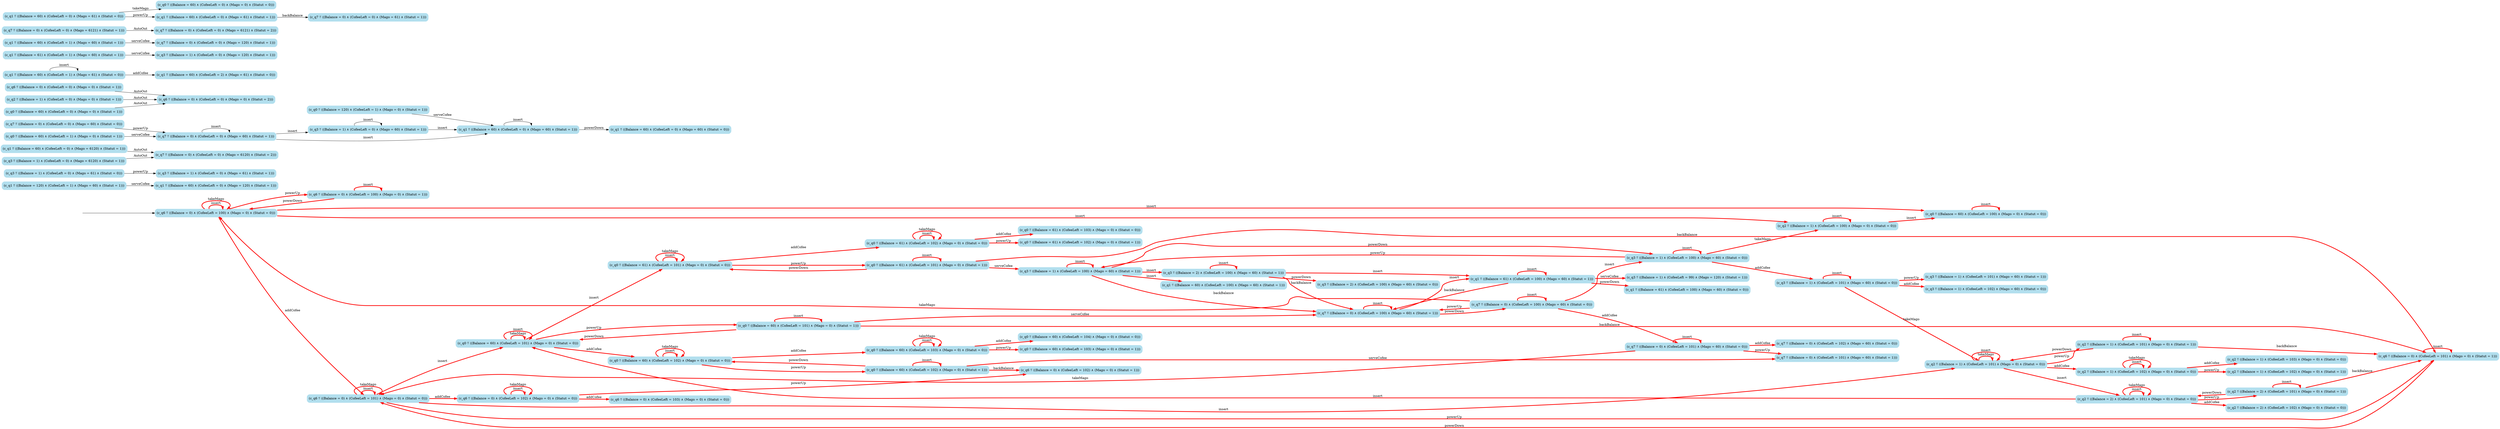 digraph G {

	rankdir = LR;

	start_c_q6_248[style=invisible];

	node[shape=box, style="rounded, filled", color=lightblue2];

	c_q1_44[label="(c_q1 ≝ ((Balance = 120) ∧ (CofeeLeft = 1) ∧ (Mago = 60) ∧ (Statut = 1)))"];
	c_q2_218[label="(c_q2 ≝ ((Balance = 1) ∧ (CofeeLeft = 101) ∧ (Mago = 0) ∧ (Statut = 1)))"];
	c_q2_159[label="(c_q2 ≝ ((Balance = 1) ∧ (CofeeLeft = 103) ∧ (Mago = 0) ∧ (Statut = 0)))"];
	c_q2_151[label="(c_q2 ≝ ((Balance = 2) ∧ (CofeeLeft = 101) ∧ (Mago = 0) ∧ (Statut = 1)))"];
	c_q3_164[label="(c_q3 ≝ ((Balance = 2) ∧ (CofeeLeft = 100) ∧ (Mago = 60) ∧ (Statut = 1)))"];
	c_q3_74[label="(c_q3 ≝ ((Balance = 1) ∧ (CofeeLeft = 0) ∧ (Mago = 61) ∧ (Statut = 0)))"];
	c_q3_176[label="(c_q3 ≝ ((Balance = 1) ∧ (CofeeLeft = 101) ∧ (Mago = 60) ∧ (Statut = 0)))"];
	c_q2_252[label="(c_q2 ≝ ((Balance = 1) ∧ (CofeeLeft = 100) ∧ (Mago = 0) ∧ (Statut = 0)))"];
	c_q6_235[label="(c_q6 ≝ ((Balance = 0) ∧ (CofeeLeft = 102) ∧ (Mago = 0) ∧ (Statut = 1)))"];
	c_q0_253[label="(c_q0 ≝ ((Balance = 60) ∧ (CofeeLeft = 100) ∧ (Mago = 0) ∧ (Statut = 0)))"];
	c_q7_85[label="(c_q7 ≝ ((Balance = 0) ∧ (CofeeLeft = 0) ∧ (Mago = 6120) ∧ (Statut = 2)))"];
	c_q7_262[label="(c_q7 ≝ ((Balance = 0) ∧ (CofeeLeft = 0) ∧ (Mago = 60) ∧ (Statut = 1)))"];
	c_q7_233[label="(c_q7 ≝ ((Balance = 0) ∧ (CofeeLeft = 101) ∧ (Mago = 60) ∧ (Statut = 1)))"];
	c_q6_6[label="(c_q6 ≝ ((Balance = 0) ∧ (CofeeLeft = 0) ∧ (Mago = 0) ∧ (Statut = 1)))"];
	c_q3_170[label="(c_q3 ≝ ((Balance = 1) ∧ (CofeeLeft = 100) ∧ (Mago = 60) ∧ (Statut = 0)))"];
	c_q2_148[label="(c_q2 ≝ ((Balance = 2) ∧ (CofeeLeft = 101) ∧ (Mago = 0) ∧ (Statut = 0)))"];
	c_q0_242[label="(c_q0 ≝ ((Balance = 60) ∧ (CofeeLeft = 103) ∧ (Mago = 0) ∧ (Statut = 0)))"];
	c_q1_43[label="(c_q1 ≝ ((Balance = 60) ∧ (CofeeLeft = 2) ∧ (Mago = 61) ∧ (Statut = 0)))"];
	c_q1_257[label="(c_q1 ≝ ((Balance = 60) ∧ (CofeeLeft = 100) ∧ (Mago = 60) ∧ (Statut = 1)))"];
	c_q0_129[label="(c_q0 ≝ ((Balance = 61) ∧ (CofeeLeft = 101) ∧ (Mago = 0) ∧ (Statut = 1)))"];
	c_q1_50[label="(c_q1 ≝ ((Balance = 60) ∧ (CofeeLeft = 0) ∧ (Mago = 6120) ∧ (Statut = 1)))"];
	c_q1_48[label="(c_q1 ≝ ((Balance = 61) ∧ (CofeeLeft = 1) ∧ (Mago = 60) ∧ (Statut = 1)))"];
	c_q3_49[label="(c_q3 ≝ ((Balance = 1) ∧ (CofeeLeft = 0) ∧ (Mago = 120) ∧ (Statut = 1)))"];
	c_q2_68[label="(c_q2 ≝ ((Balance = 1) ∧ (CofeeLeft = 0) ∧ (Mago = 0) ∧ (Statut = 1)))"];
	c_q0_239[label="(c_q0 ≝ ((Balance = 60) ∧ (CofeeLeft = 103) ∧ (Mago = 0) ∧ (Statut = 1)))"];
	c_q6_105[label="(c_q6 ≝ ((Balance = 0) ∧ (CofeeLeft = 100) ∧ (Mago = 0) ∧ (Statut = 1)))"];
	c_q0_231[label="(c_q0 ≝ ((Balance = 60) ∧ (CofeeLeft = 102) ∧ (Mago = 0) ∧ (Statut = 0)))"];
	c_q0_26[label="(c_q0 ≝ ((Balance = 120) ∧ (CofeeLeft = 1) ∧ (Mago = 0) ∧ (Statut = 1)))"];
	c_q2_149[label="(c_q2 ≝ ((Balance = 2) ∧ (CofeeLeft = 102) ∧ (Mago = 0) ∧ (Statut = 0)))"];
	c_q7_196[label="(c_q7 ≝ ((Balance = 0) ∧ (CofeeLeft = 101) ∧ (Mago = 60) ∧ (Statut = 0)))"];
	c_q7_53[label="(c_q7 ≝ ((Balance = 0) ∧ (CofeeLeft = 0) ∧ (Mago = 120) ∧ (Statut = 1)))"];
	c_q7_90[label="(c_q7 ≝ ((Balance = 0) ∧ (CofeeLeft = 0) ∧ (Mago = 60) ∧ (Statut = 0)))"];
	c_q6_69[label="(c_q6 ≝ ((Balance = 0) ∧ (CofeeLeft = 0) ∧ (Mago = 0) ∧ (Statut = 2)))"];
	c_q6_205[label="(c_q6 ≝ ((Balance = 0) ∧ (CofeeLeft = 103) ∧ (Mago = 0) ∧ (Statut = 0)))"];
	c_q3_84[label="(c_q3 ≝ ((Balance = 1) ∧ (CofeeLeft = 0) ∧ (Mago = 6120) ∧ (Statut = 1)))"];
	c_q0_209[label="(c_q0 ≝ ((Balance = 60) ∧ (CofeeLeft = 101) ∧ (Mago = 0) ∧ (Statut = 0)))"];
	c_q3_256[label="(c_q3 ≝ ((Balance = 1) ∧ (CofeeLeft = 100) ∧ (Mago = 60) ∧ (Statut = 1)))"];
	c_q7_211[label="(c_q7 ≝ ((Balance = 0) ∧ (CofeeLeft = 100) ∧ (Mago = 60) ∧ (Statut = 1)))"];
	c_q0_243[label="(c_q0 ≝ ((Balance = 60) ∧ (CofeeLeft = 104) ∧ (Mago = 0) ∧ (Statut = 0)))"];
	c_q6_219[label="(c_q6 ≝ ((Balance = 0) ∧ (CofeeLeft = 101) ∧ (Mago = 0) ∧ (Statut = 1)))"];
	c_q1_52[label="(c_q1 ≝ ((Balance = 60) ∧ (CofeeLeft = 1) ∧ (Mago = 60) ∧ (Statut = 1)))"];
	c_q0_234[label="(c_q0 ≝ ((Balance = 60) ∧ (CofeeLeft = 102) ∧ (Mago = 0) ∧ (Statut = 1)))"];
	c_q1_181[label="(c_q1 ≝ ((Balance = 61) ∧ (CofeeLeft = 100) ∧ (Mago = 60) ∧ (Statut = 0)))"];
	c_q3_177[label="(c_q3 ≝ ((Balance = 1) ∧ (CofeeLeft = 102) ∧ (Mago = 60) ∧ (Statut = 0)))"];
	c_q7_94[label="(c_q7 ≝ ((Balance = 0) ∧ (CofeeLeft = 0) ∧ (Mago = 6121) ∧ (Statut = 1)))"];
	c_q7_55[label="(c_q7 ≝ ((Balance = 0) ∧ (CofeeLeft = 0) ∧ (Mago = 61) ∧ (Statut = 1)))"];
	c_q0_126[label="(c_q0 ≝ ((Balance = 61) ∧ (CofeeLeft = 101) ∧ (Mago = 0) ∧ (Statut = 0)))"];
	c_q1_41[label="(c_q1 ≝ ((Balance = 60) ∧ (CofeeLeft = 0) ∧ (Mago = 60) ∧ (Statut = 0)))"];
	c_q6_248[label="(c_q6 ≝ ((Balance = 0) ∧ (CofeeLeft = 100) ∧ (Mago = 0) ∧ (Statut = 0)))"];
	c_q2_155[label="(c_q2 ≝ ((Balance = 1) ∧ (CofeeLeft = 102) ∧ (Mago = 0) ∧ (Statut = 1)))"];
	c_q0_47[label="(c_q0 ≝ ((Balance = 60) ∧ (CofeeLeft = 0) ∧ (Mago = 0) ∧ (Statut = 0)))"];
	c_q3_267[label="(c_q3 ≝ ((Balance = 1) ∧ (CofeeLeft = 0) ∧ (Mago = 60) ∧ (Statut = 1)))"];
	c_q7_197[label="(c_q7 ≝ ((Balance = 0) ∧ (CofeeLeft = 102) ∧ (Mago = 60) ∧ (Statut = 0)))"];
	c_q1_46[label="(c_q1 ≝ ((Balance = 60) ∧ (CofeeLeft = 0) ∧ (Mago = 61) ∧ (Statut = 0)))"];
	c_q3_183[label="(c_q3 ≝ ((Balance = 1) ∧ (CofeeLeft = 99) ∧ (Mago = 120) ∧ (Statut = 1)))"];
	c_q0_223[label="(c_q0 ≝ ((Balance = 61) ∧ (CofeeLeft = 102) ∧ (Mago = 0) ∧ (Statut = 1)))"];
	c_q2_217[label="(c_q2 ≝ ((Balance = 1) ∧ (CofeeLeft = 101) ∧ (Mago = 0) ∧ (Statut = 0)))"];
	c_q0_34[label="(c_q0 ≝ ((Balance = 60) ∧ (CofeeLeft = 1) ∧ (Mago = 0) ∧ (Statut = 1)))"];
	c_q6_143[label="(c_q6 ≝ ((Balance = 0) ∧ (CofeeLeft = 101) ∧ (Mago = 0) ∧ (Statut = 0)))"];
	c_q1_184[label="(c_q1 ≝ ((Balance = 61) ∧ (CofeeLeft = 100) ∧ (Mago = 60) ∧ (Statut = 1)))"];
	c_q7_190[label="(c_q7 ≝ ((Balance = 0) ∧ (CofeeLeft = 100) ∧ (Mago = 60) ∧ (Statut = 0)))"];
	c_q0_212[label="(c_q0 ≝ ((Balance = 60) ∧ (CofeeLeft = 101) ∧ (Mago = 0) ∧ (Statut = 1)))"];
	c_q3_163[label="(c_q3 ≝ ((Balance = 2) ∧ (CofeeLeft = 100) ∧ (Mago = 60) ∧ (Statut = 0)))"];
	c_q7_95[label="(c_q7 ≝ ((Balance = 0) ∧ (CofeeLeft = 0) ∧ (Mago = 6121) ∧ (Statut = 2)))"];
	c_q3_175[label="(c_q3 ≝ ((Balance = 1) ∧ (CofeeLeft = 101) ∧ (Mago = 60) ∧ (Statut = 1)))"];
	c_q3_75[label="(c_q3 ≝ ((Balance = 1) ∧ (CofeeLeft = 0) ∧ (Mago = 61) ∧ (Statut = 1)))"];
	c_q0_227[label="(c_q0 ≝ ((Balance = 61) ∧ (CofeeLeft = 103) ∧ (Mago = 0) ∧ (Statut = 0)))"];
	c_q1_265[label="(c_q1 ≝ ((Balance = 60) ∧ (CofeeLeft = 0) ∧ (Mago = 60) ∧ (Statut = 1)))"];
	c_q0_30[label="(c_q0 ≝ ((Balance = 60) ∧ (CofeeLeft = 0) ∧ (Mago = 0) ∧ (Statut = 1)))"];
	c_q2_158[label="(c_q2 ≝ ((Balance = 1) ∧ (CofeeLeft = 102) ∧ (Mago = 0) ∧ (Statut = 0)))"];
	c_q1_42[label="(c_q1 ≝ ((Balance = 60) ∧ (CofeeLeft = 1) ∧ (Mago = 61) ∧ (Statut = 0)))"];
	c_q6_204[label="(c_q6 ≝ ((Balance = 0) ∧ (CofeeLeft = 102) ∧ (Mago = 0) ∧ (Statut = 0)))"];
	c_q1_45[label="(c_q1 ≝ ((Balance = 60) ∧ (CofeeLeft = 0) ∧ (Mago = 120) ∧ (Statut = 1)))"];
	c_q1_54[label="(c_q1 ≝ ((Balance = 60) ∧ (CofeeLeft = 0) ∧ (Mago = 61) ∧ (Statut = 1)))"];
	c_q0_226[label="(c_q0 ≝ ((Balance = 61) ∧ (CofeeLeft = 102) ∧ (Mago = 0) ∧ (Statut = 0)))"];

	start_c_q6_248 -> c_q6_248;
	c_q6_248 -> c_q6_248[label="insert", penwidth=3, color=red];
	c_q6_248 -> c_q6_105[label="powerUp", penwidth=3, color=red];
	c_q6_105 -> c_q6_248[label="powerDown", penwidth=3, color=red];
	c_q6_6 -> c_q6_69[label="AutoOut"];
	c_q6_248 -> c_q6_248[label="takeMago", penwidth=3, color=red];
	c_q6_248 -> c_q6_143[label="addCofee", penwidth=3, color=red];
	c_q6_143 -> c_q0_209[label="insert", penwidth=3, color=red];
	c_q6_143 -> c_q2_217[label="insert", penwidth=3, color=red];
	c_q0_209 -> c_q0_126[label="insert", penwidth=3, color=red];
	c_q0_126 -> c_q0_129[label="powerUp", penwidth=3, color=red];
	c_q0_129 -> c_q0_126[label="powerDown", penwidth=3, color=red];
	c_q0_209 -> c_q0_209[label="takeMago", penwidth=3, color=red];
	c_q0_209 -> c_q0_231[label="addCofee", penwidth=3, color=red];
	c_q0_26 -> c_q1_265[label="serveCofee"];
	c_q0_129 -> c_q3_256[label="serveCofee", penwidth=3, color=red];
	c_q0_30 -> c_q6_69[label="AutoOut"];
	c_q0_129 -> c_q6_219[label="backBalance", penwidth=3, color=red];
	c_q0_34 -> c_q7_262[label="serveCofee"];
	c_q1_42 -> c_q1_42[label="insert"];
	c_q1_46 -> c_q1_54[label="powerUp"];
	c_q1_265 -> c_q1_41[label="powerDown"];
	c_q1_42 -> c_q1_43[label="addCofee"];
	c_q1_44 -> c_q1_45[label="serveCofee"];
	c_q1_46 -> c_q0_47[label="takeMago"];
	c_q1_48 -> c_q3_49[label="serveCofee"];
	c_q1_50 -> c_q7_85[label="AutoOut"];
	c_q1_52 -> c_q7_53[label="serveCofee"];
	c_q1_54 -> c_q7_55[label="backBalance"];
	c_q2_217 -> c_q2_148[label="insert", penwidth=3, color=red];
	c_q2_148 -> c_q2_151[label="powerUp", penwidth=3, color=red];
	c_q2_151 -> c_q2_148[label="powerDown", penwidth=3, color=red];
	c_q2_217 -> c_q2_217[label="takeMago", penwidth=3, color=red];
	c_q2_217 -> c_q2_158[label="addCofee", penwidth=3, color=red];
	c_q2_148 -> c_q0_209[label="insert", penwidth=3, color=red];
	c_q2_68 -> c_q6_69[label="AutoOut"];
	c_q2_151 -> c_q6_219[label="backBalance", penwidth=3, color=red];
	c_q3_256 -> c_q3_164[label="insert", penwidth=3, color=red];
	c_q3_74 -> c_q3_75[label="powerUp"];
	c_q3_256 -> c_q3_170[label="powerDown", penwidth=3, color=red];
	c_q3_170 -> c_q3_176[label="addCofee", penwidth=3, color=red];
	c_q3_164 -> c_q1_184[label="insert", penwidth=3, color=red];
	c_q3_176 -> c_q2_217[label="takeMago", penwidth=3, color=red];
	c_q3_84 -> c_q7_85[label="AutoOut"];
	c_q3_256 -> c_q7_211[label="backBalance", penwidth=3, color=red];
	c_q7_211 -> c_q7_211[label="insert", penwidth=3, color=red];
	c_q7_90 -> c_q7_262[label="powerUp"];
	c_q7_211 -> c_q7_190[label="powerDown", penwidth=3, color=red];
	c_q7_94 -> c_q7_95[label="AutoOut"];
	c_q7_190 -> c_q7_196[label="addCofee", penwidth=3, color=red];
	c_q7_211 -> c_q1_184[label="insert", penwidth=3, color=red];
	c_q7_190 -> c_q3_170[label="insert", penwidth=3, color=red];
	c_q7_196 -> c_q6_143[label="takeMago", penwidth=3, color=red];
	c_q6_105 -> c_q6_105[label="insert", penwidth=3, color=red];
	c_q6_143 -> c_q6_143[label="insert", penwidth=3, color=red];
	c_q6_143 -> c_q6_219[label="powerUp", penwidth=3, color=red];
	c_q6_143 -> c_q6_143[label="takeMago", penwidth=3, color=red];
	c_q6_143 -> c_q6_204[label="addCofee", penwidth=3, color=red];
	c_q0_209 -> c_q0_209[label="insert", penwidth=3, color=red];
	c_q0_209 -> c_q0_212[label="powerUp", penwidth=3, color=red];
	c_q2_217 -> c_q2_217[label="insert", penwidth=3, color=red];
	c_q2_217 -> c_q2_218[label="powerUp", penwidth=3, color=red];
	c_q0_126 -> c_q0_126[label="insert", penwidth=3, color=red];
	c_q0_126 -> c_q0_126[label="takeMago", penwidth=3, color=red];
	c_q0_126 -> c_q0_226[label="addCofee", penwidth=3, color=red];
	c_q0_129 -> c_q0_129[label="insert", penwidth=3, color=red];
	c_q0_231 -> c_q0_231[label="insert", penwidth=3, color=red];
	c_q0_231 -> c_q0_234[label="powerUp", penwidth=3, color=red];
	c_q0_231 -> c_q0_231[label="takeMago", penwidth=3, color=red];
	c_q0_231 -> c_q0_242[label="addCofee", penwidth=3, color=red];
	c_q3_256 -> c_q3_256[label="insert", penwidth=3, color=red];
	c_q6_219 -> c_q6_219[label="insert", penwidth=3, color=red];
	c_q6_219 -> c_q6_143[label="powerDown", penwidth=3, color=red];
	c_q2_148 -> c_q2_148[label="insert", penwidth=3, color=red];
	c_q2_148 -> c_q2_148[label="takeMago", penwidth=3, color=red];
	c_q2_148 -> c_q2_149[label="addCofee", penwidth=3, color=red];
	c_q2_151 -> c_q2_151[label="insert", penwidth=3, color=red];
	c_q2_158 -> c_q2_158[label="insert", penwidth=3, color=red];
	c_q2_158 -> c_q2_155[label="powerUp", penwidth=3, color=red];
	c_q2_158 -> c_q2_158[label="takeMago", penwidth=3, color=red];
	c_q2_158 -> c_q2_159[label="addCofee", penwidth=3, color=red];
	c_q3_164 -> c_q3_164[label="insert", penwidth=3, color=red];
	c_q3_164 -> c_q3_163[label="powerDown", penwidth=3, color=red];
	c_q3_164 -> c_q7_211[label="backBalance", penwidth=3, color=red];
	c_q3_170 -> c_q3_170[label="insert", penwidth=3, color=red];
	c_q3_170 -> c_q3_256[label="powerUp", penwidth=3, color=red];
	c_q3_170 -> c_q2_252[label="takeMago", penwidth=3, color=red];
	c_q3_176 -> c_q3_176[label="insert", penwidth=3, color=red];
	c_q3_176 -> c_q3_175[label="powerUp", penwidth=3, color=red];
	c_q3_176 -> c_q3_177[label="addCofee", penwidth=3, color=red];
	c_q1_184 -> c_q1_184[label="insert", penwidth=3, color=red];
	c_q1_184 -> c_q1_181[label="powerDown", penwidth=3, color=red];
	c_q1_184 -> c_q3_183[label="serveCofee", penwidth=3, color=red];
	c_q1_184 -> c_q7_211[label="backBalance", penwidth=3, color=red];
	c_q7_190 -> c_q7_190[label="insert", penwidth=3, color=red];
	c_q7_190 -> c_q7_211[label="powerUp", penwidth=3, color=red];
	c_q7_190 -> c_q6_248[label="takeMago", penwidth=3, color=red];
	c_q7_196 -> c_q7_196[label="insert", penwidth=3, color=red];
	c_q7_196 -> c_q7_233[label="powerUp", penwidth=3, color=red];
	c_q7_196 -> c_q7_197[label="addCofee", penwidth=3, color=red];
	c_q6_204 -> c_q6_204[label="insert", penwidth=3, color=red];
	c_q6_204 -> c_q6_235[label="powerUp", penwidth=3, color=red];
	c_q6_204 -> c_q6_204[label="takeMago", penwidth=3, color=red];
	c_q6_204 -> c_q6_205[label="addCofee", penwidth=3, color=red];
	c_q0_212 -> c_q0_212[label="insert", penwidth=3, color=red];
	c_q0_212 -> c_q0_209[label="powerDown", penwidth=3, color=red];
	c_q0_212 -> c_q7_211[label="serveCofee", penwidth=3, color=red];
	c_q0_212 -> c_q6_219[label="backBalance", penwidth=3, color=red];
	c_q2_218 -> c_q2_218[label="insert", penwidth=3, color=red];
	c_q2_218 -> c_q2_217[label="powerDown", penwidth=3, color=red];
	c_q2_218 -> c_q6_219[label="backBalance", penwidth=3, color=red];
	c_q0_226 -> c_q0_226[label="insert", penwidth=3, color=red];
	c_q0_226 -> c_q0_223[label="powerUp", penwidth=3, color=red];
	c_q0_226 -> c_q0_226[label="takeMago", penwidth=3, color=red];
	c_q0_226 -> c_q0_227[label="addCofee", penwidth=3, color=red];
	c_q0_234 -> c_q0_234[label="insert", penwidth=3, color=red];
	c_q0_234 -> c_q0_231[label="powerDown", penwidth=3, color=red];
	c_q0_234 -> c_q7_233[label="serveCofee", penwidth=3, color=red];
	c_q0_234 -> c_q6_235[label="backBalance", penwidth=3, color=red];
	c_q0_242 -> c_q0_242[label="insert", penwidth=3, color=red];
	c_q0_242 -> c_q0_239[label="powerUp", penwidth=3, color=red];
	c_q0_242 -> c_q0_242[label="takeMago", penwidth=3, color=red];
	c_q0_242 -> c_q0_243[label="addCofee", penwidth=3, color=red];
	c_q6_248 -> c_q0_253[label="insert", penwidth=3, color=red];
	c_q0_253 -> c_q0_253[label="insert", penwidth=3, color=red];
	c_q6_248 -> c_q2_252[label="insert", penwidth=3, color=red];
	c_q2_252 -> c_q2_252[label="insert", penwidth=3, color=red];
	c_q2_252 -> c_q0_253[label="insert", penwidth=3, color=red];
	c_q1_265 -> c_q1_265[label="insert"];
	c_q3_256 -> c_q1_257[label="insert", penwidth=3, color=red];
	c_q7_262 -> c_q7_262[label="insert"];
	c_q7_262 -> c_q1_265[label="insert"];
	c_q7_262 -> c_q3_267[label="insert"];
	c_q3_267 -> c_q1_265[label="insert"];
	c_q3_267 -> c_q3_267[label="insert"];

}
